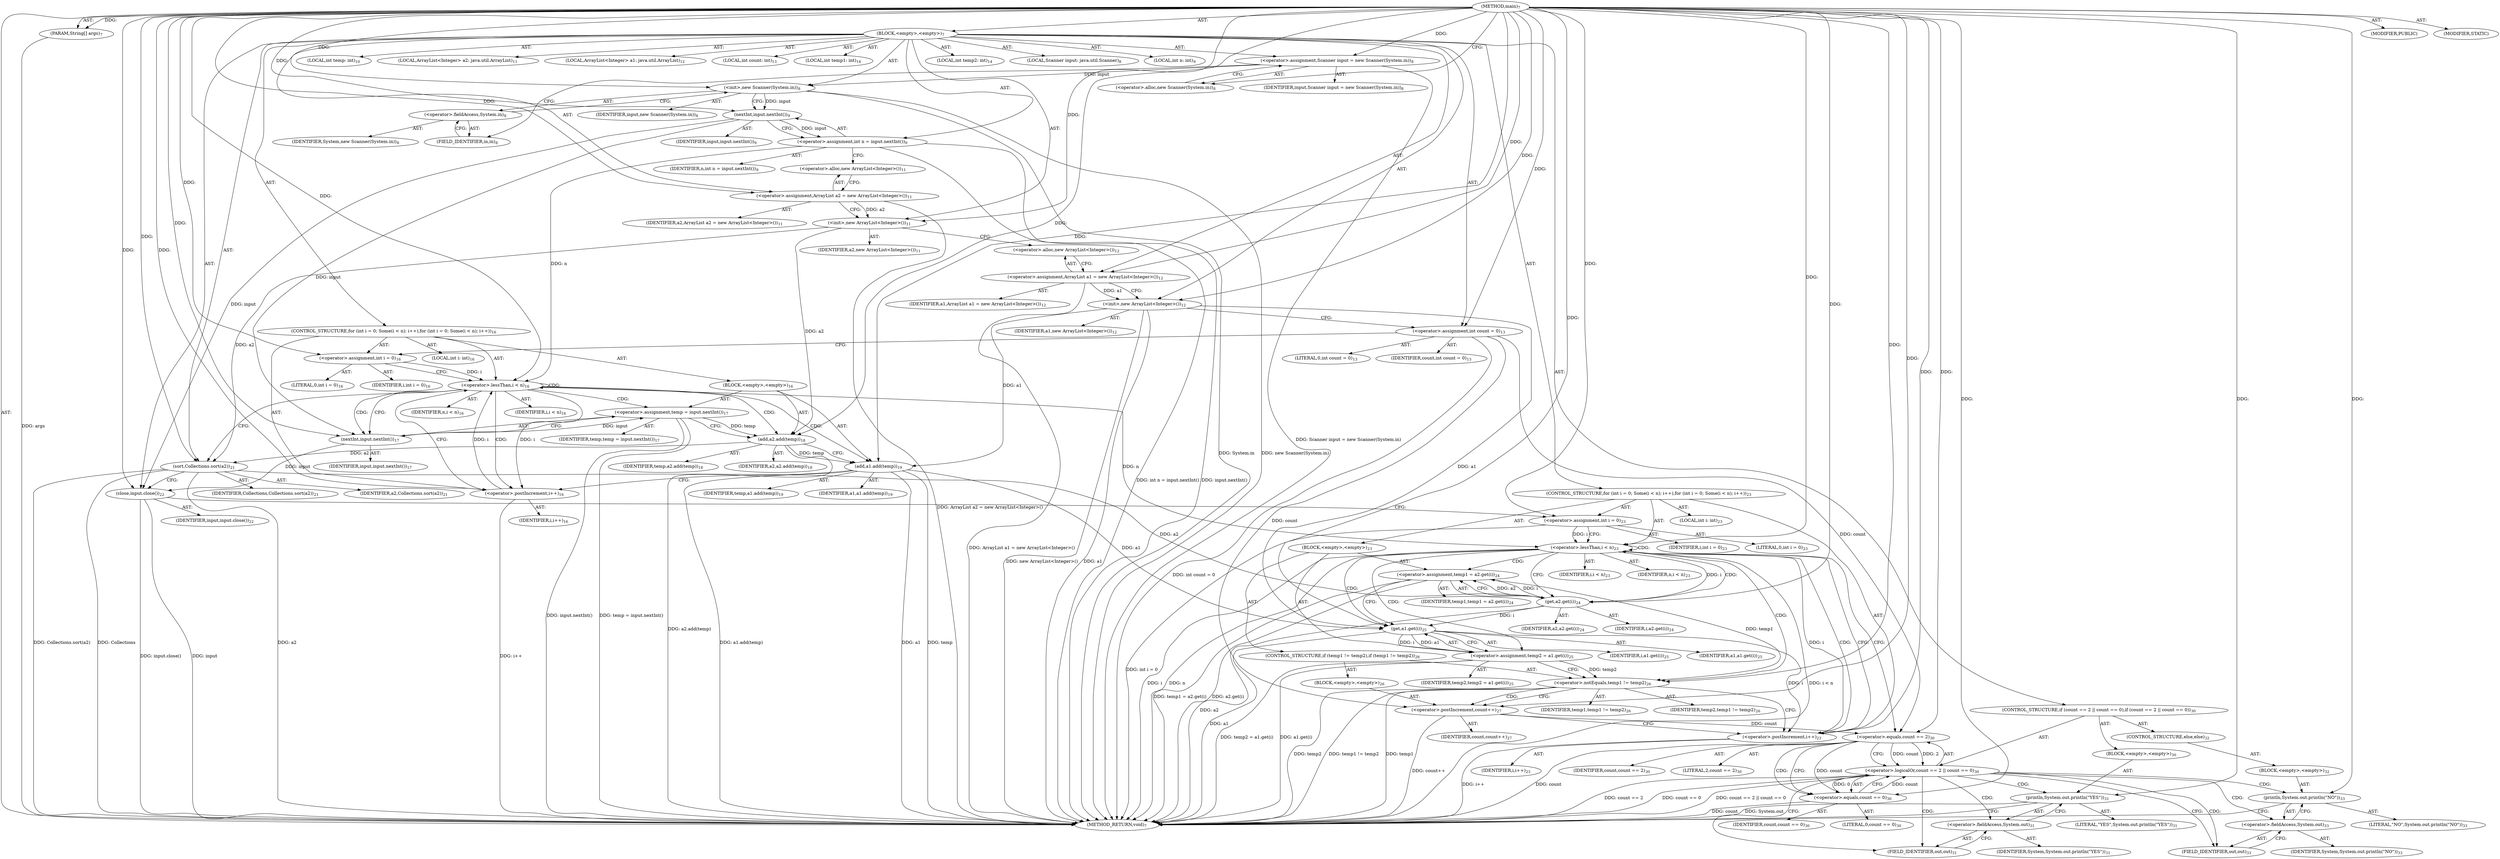 digraph "main" {  
"23" [label = <(METHOD,main)<SUB>7</SUB>> ]
"24" [label = <(PARAM,String[] args)<SUB>7</SUB>> ]
"25" [label = <(BLOCK,&lt;empty&gt;,&lt;empty&gt;)<SUB>7</SUB>> ]
"4" [label = <(LOCAL,Scanner input: java.util.Scanner)<SUB>8</SUB>> ]
"26" [label = <(&lt;operator&gt;.assignment,Scanner input = new Scanner(System.in))<SUB>8</SUB>> ]
"27" [label = <(IDENTIFIER,input,Scanner input = new Scanner(System.in))<SUB>8</SUB>> ]
"28" [label = <(&lt;operator&gt;.alloc,new Scanner(System.in))<SUB>8</SUB>> ]
"29" [label = <(&lt;init&gt;,new Scanner(System.in))<SUB>8</SUB>> ]
"3" [label = <(IDENTIFIER,input,new Scanner(System.in))<SUB>8</SUB>> ]
"30" [label = <(&lt;operator&gt;.fieldAccess,System.in)<SUB>8</SUB>> ]
"31" [label = <(IDENTIFIER,System,new Scanner(System.in))<SUB>8</SUB>> ]
"32" [label = <(FIELD_IDENTIFIER,in,in)<SUB>8</SUB>> ]
"33" [label = <(LOCAL,int n: int)<SUB>9</SUB>> ]
"34" [label = <(&lt;operator&gt;.assignment,int n = input.nextInt())<SUB>9</SUB>> ]
"35" [label = <(IDENTIFIER,n,int n = input.nextInt())<SUB>9</SUB>> ]
"36" [label = <(nextInt,input.nextInt())<SUB>9</SUB>> ]
"37" [label = <(IDENTIFIER,input,input.nextInt())<SUB>9</SUB>> ]
"38" [label = <(LOCAL,int temp: int)<SUB>10</SUB>> ]
"6" [label = <(LOCAL,ArrayList&lt;Integer&gt; a2: java.util.ArrayList)<SUB>11</SUB>> ]
"39" [label = <(&lt;operator&gt;.assignment,ArrayList a2 = new ArrayList&lt;Integer&gt;())<SUB>11</SUB>> ]
"40" [label = <(IDENTIFIER,a2,ArrayList a2 = new ArrayList&lt;Integer&gt;())<SUB>11</SUB>> ]
"41" [label = <(&lt;operator&gt;.alloc,new ArrayList&lt;Integer&gt;())<SUB>11</SUB>> ]
"42" [label = <(&lt;init&gt;,new ArrayList&lt;Integer&gt;())<SUB>11</SUB>> ]
"5" [label = <(IDENTIFIER,a2,new ArrayList&lt;Integer&gt;())<SUB>11</SUB>> ]
"8" [label = <(LOCAL,ArrayList&lt;Integer&gt; a1: java.util.ArrayList)<SUB>12</SUB>> ]
"43" [label = <(&lt;operator&gt;.assignment,ArrayList a1 = new ArrayList&lt;Integer&gt;())<SUB>12</SUB>> ]
"44" [label = <(IDENTIFIER,a1,ArrayList a1 = new ArrayList&lt;Integer&gt;())<SUB>12</SUB>> ]
"45" [label = <(&lt;operator&gt;.alloc,new ArrayList&lt;Integer&gt;())<SUB>12</SUB>> ]
"46" [label = <(&lt;init&gt;,new ArrayList&lt;Integer&gt;())<SUB>12</SUB>> ]
"7" [label = <(IDENTIFIER,a1,new ArrayList&lt;Integer&gt;())<SUB>12</SUB>> ]
"47" [label = <(LOCAL,int count: int)<SUB>13</SUB>> ]
"48" [label = <(&lt;operator&gt;.assignment,int count = 0)<SUB>13</SUB>> ]
"49" [label = <(IDENTIFIER,count,int count = 0)<SUB>13</SUB>> ]
"50" [label = <(LITERAL,0,int count = 0)<SUB>13</SUB>> ]
"51" [label = <(LOCAL,int temp1: int)<SUB>14</SUB>> ]
"52" [label = <(LOCAL,int temp2: int)<SUB>14</SUB>> ]
"53" [label = <(CONTROL_STRUCTURE,for (int i = 0; Some(i &lt; n); i++),for (int i = 0; Some(i &lt; n); i++))<SUB>16</SUB>> ]
"54" [label = <(LOCAL,int i: int)<SUB>16</SUB>> ]
"55" [label = <(&lt;operator&gt;.assignment,int i = 0)<SUB>16</SUB>> ]
"56" [label = <(IDENTIFIER,i,int i = 0)<SUB>16</SUB>> ]
"57" [label = <(LITERAL,0,int i = 0)<SUB>16</SUB>> ]
"58" [label = <(&lt;operator&gt;.lessThan,i &lt; n)<SUB>16</SUB>> ]
"59" [label = <(IDENTIFIER,i,i &lt; n)<SUB>16</SUB>> ]
"60" [label = <(IDENTIFIER,n,i &lt; n)<SUB>16</SUB>> ]
"61" [label = <(&lt;operator&gt;.postIncrement,i++)<SUB>16</SUB>> ]
"62" [label = <(IDENTIFIER,i,i++)<SUB>16</SUB>> ]
"63" [label = <(BLOCK,&lt;empty&gt;,&lt;empty&gt;)<SUB>16</SUB>> ]
"64" [label = <(&lt;operator&gt;.assignment,temp = input.nextInt())<SUB>17</SUB>> ]
"65" [label = <(IDENTIFIER,temp,temp = input.nextInt())<SUB>17</SUB>> ]
"66" [label = <(nextInt,input.nextInt())<SUB>17</SUB>> ]
"67" [label = <(IDENTIFIER,input,input.nextInt())<SUB>17</SUB>> ]
"68" [label = <(add,a2.add(temp))<SUB>18</SUB>> ]
"69" [label = <(IDENTIFIER,a2,a2.add(temp))<SUB>18</SUB>> ]
"70" [label = <(IDENTIFIER,temp,a2.add(temp))<SUB>18</SUB>> ]
"71" [label = <(add,a1.add(temp))<SUB>19</SUB>> ]
"72" [label = <(IDENTIFIER,a1,a1.add(temp))<SUB>19</SUB>> ]
"73" [label = <(IDENTIFIER,temp,a1.add(temp))<SUB>19</SUB>> ]
"74" [label = <(sort,Collections.sort(a2))<SUB>21</SUB>> ]
"75" [label = <(IDENTIFIER,Collections,Collections.sort(a2))<SUB>21</SUB>> ]
"76" [label = <(IDENTIFIER,a2,Collections.sort(a2))<SUB>21</SUB>> ]
"77" [label = <(close,input.close())<SUB>22</SUB>> ]
"78" [label = <(IDENTIFIER,input,input.close())<SUB>22</SUB>> ]
"79" [label = <(CONTROL_STRUCTURE,for (int i = 0; Some(i &lt; n); i++),for (int i = 0; Some(i &lt; n); i++))<SUB>23</SUB>> ]
"80" [label = <(LOCAL,int i: int)<SUB>23</SUB>> ]
"81" [label = <(&lt;operator&gt;.assignment,int i = 0)<SUB>23</SUB>> ]
"82" [label = <(IDENTIFIER,i,int i = 0)<SUB>23</SUB>> ]
"83" [label = <(LITERAL,0,int i = 0)<SUB>23</SUB>> ]
"84" [label = <(&lt;operator&gt;.lessThan,i &lt; n)<SUB>23</SUB>> ]
"85" [label = <(IDENTIFIER,i,i &lt; n)<SUB>23</SUB>> ]
"86" [label = <(IDENTIFIER,n,i &lt; n)<SUB>23</SUB>> ]
"87" [label = <(&lt;operator&gt;.postIncrement,i++)<SUB>23</SUB>> ]
"88" [label = <(IDENTIFIER,i,i++)<SUB>23</SUB>> ]
"89" [label = <(BLOCK,&lt;empty&gt;,&lt;empty&gt;)<SUB>23</SUB>> ]
"90" [label = <(&lt;operator&gt;.assignment,temp1 = a2.get(i))<SUB>24</SUB>> ]
"91" [label = <(IDENTIFIER,temp1,temp1 = a2.get(i))<SUB>24</SUB>> ]
"92" [label = <(get,a2.get(i))<SUB>24</SUB>> ]
"93" [label = <(IDENTIFIER,a2,a2.get(i))<SUB>24</SUB>> ]
"94" [label = <(IDENTIFIER,i,a2.get(i))<SUB>24</SUB>> ]
"95" [label = <(&lt;operator&gt;.assignment,temp2 = a1.get(i))<SUB>25</SUB>> ]
"96" [label = <(IDENTIFIER,temp2,temp2 = a1.get(i))<SUB>25</SUB>> ]
"97" [label = <(get,a1.get(i))<SUB>25</SUB>> ]
"98" [label = <(IDENTIFIER,a1,a1.get(i))<SUB>25</SUB>> ]
"99" [label = <(IDENTIFIER,i,a1.get(i))<SUB>25</SUB>> ]
"100" [label = <(CONTROL_STRUCTURE,if (temp1 != temp2),if (temp1 != temp2))<SUB>26</SUB>> ]
"101" [label = <(&lt;operator&gt;.notEquals,temp1 != temp2)<SUB>26</SUB>> ]
"102" [label = <(IDENTIFIER,temp1,temp1 != temp2)<SUB>26</SUB>> ]
"103" [label = <(IDENTIFIER,temp2,temp1 != temp2)<SUB>26</SUB>> ]
"104" [label = <(BLOCK,&lt;empty&gt;,&lt;empty&gt;)<SUB>26</SUB>> ]
"105" [label = <(&lt;operator&gt;.postIncrement,count++)<SUB>27</SUB>> ]
"106" [label = <(IDENTIFIER,count,count++)<SUB>27</SUB>> ]
"107" [label = <(CONTROL_STRUCTURE,if (count == 2 || count == 0),if (count == 2 || count == 0))<SUB>30</SUB>> ]
"108" [label = <(&lt;operator&gt;.logicalOr,count == 2 || count == 0)<SUB>30</SUB>> ]
"109" [label = <(&lt;operator&gt;.equals,count == 2)<SUB>30</SUB>> ]
"110" [label = <(IDENTIFIER,count,count == 2)<SUB>30</SUB>> ]
"111" [label = <(LITERAL,2,count == 2)<SUB>30</SUB>> ]
"112" [label = <(&lt;operator&gt;.equals,count == 0)<SUB>30</SUB>> ]
"113" [label = <(IDENTIFIER,count,count == 0)<SUB>30</SUB>> ]
"114" [label = <(LITERAL,0,count == 0)<SUB>30</SUB>> ]
"115" [label = <(BLOCK,&lt;empty&gt;,&lt;empty&gt;)<SUB>30</SUB>> ]
"116" [label = <(println,System.out.println(&quot;YES&quot;))<SUB>31</SUB>> ]
"117" [label = <(&lt;operator&gt;.fieldAccess,System.out)<SUB>31</SUB>> ]
"118" [label = <(IDENTIFIER,System,System.out.println(&quot;YES&quot;))<SUB>31</SUB>> ]
"119" [label = <(FIELD_IDENTIFIER,out,out)<SUB>31</SUB>> ]
"120" [label = <(LITERAL,&quot;YES&quot;,System.out.println(&quot;YES&quot;))<SUB>31</SUB>> ]
"121" [label = <(CONTROL_STRUCTURE,else,else)<SUB>32</SUB>> ]
"122" [label = <(BLOCK,&lt;empty&gt;,&lt;empty&gt;)<SUB>32</SUB>> ]
"123" [label = <(println,System.out.println(&quot;NO&quot;))<SUB>33</SUB>> ]
"124" [label = <(&lt;operator&gt;.fieldAccess,System.out)<SUB>33</SUB>> ]
"125" [label = <(IDENTIFIER,System,System.out.println(&quot;NO&quot;))<SUB>33</SUB>> ]
"126" [label = <(FIELD_IDENTIFIER,out,out)<SUB>33</SUB>> ]
"127" [label = <(LITERAL,&quot;NO&quot;,System.out.println(&quot;NO&quot;))<SUB>33</SUB>> ]
"128" [label = <(MODIFIER,PUBLIC)> ]
"129" [label = <(MODIFIER,STATIC)> ]
"130" [label = <(METHOD_RETURN,void)<SUB>7</SUB>> ]
  "23" -> "24"  [ label = "AST: "] 
  "23" -> "25"  [ label = "AST: "] 
  "23" -> "128"  [ label = "AST: "] 
  "23" -> "129"  [ label = "AST: "] 
  "23" -> "130"  [ label = "AST: "] 
  "25" -> "4"  [ label = "AST: "] 
  "25" -> "26"  [ label = "AST: "] 
  "25" -> "29"  [ label = "AST: "] 
  "25" -> "33"  [ label = "AST: "] 
  "25" -> "34"  [ label = "AST: "] 
  "25" -> "38"  [ label = "AST: "] 
  "25" -> "6"  [ label = "AST: "] 
  "25" -> "39"  [ label = "AST: "] 
  "25" -> "42"  [ label = "AST: "] 
  "25" -> "8"  [ label = "AST: "] 
  "25" -> "43"  [ label = "AST: "] 
  "25" -> "46"  [ label = "AST: "] 
  "25" -> "47"  [ label = "AST: "] 
  "25" -> "48"  [ label = "AST: "] 
  "25" -> "51"  [ label = "AST: "] 
  "25" -> "52"  [ label = "AST: "] 
  "25" -> "53"  [ label = "AST: "] 
  "25" -> "74"  [ label = "AST: "] 
  "25" -> "77"  [ label = "AST: "] 
  "25" -> "79"  [ label = "AST: "] 
  "25" -> "107"  [ label = "AST: "] 
  "26" -> "27"  [ label = "AST: "] 
  "26" -> "28"  [ label = "AST: "] 
  "29" -> "3"  [ label = "AST: "] 
  "29" -> "30"  [ label = "AST: "] 
  "30" -> "31"  [ label = "AST: "] 
  "30" -> "32"  [ label = "AST: "] 
  "34" -> "35"  [ label = "AST: "] 
  "34" -> "36"  [ label = "AST: "] 
  "36" -> "37"  [ label = "AST: "] 
  "39" -> "40"  [ label = "AST: "] 
  "39" -> "41"  [ label = "AST: "] 
  "42" -> "5"  [ label = "AST: "] 
  "43" -> "44"  [ label = "AST: "] 
  "43" -> "45"  [ label = "AST: "] 
  "46" -> "7"  [ label = "AST: "] 
  "48" -> "49"  [ label = "AST: "] 
  "48" -> "50"  [ label = "AST: "] 
  "53" -> "54"  [ label = "AST: "] 
  "53" -> "55"  [ label = "AST: "] 
  "53" -> "58"  [ label = "AST: "] 
  "53" -> "61"  [ label = "AST: "] 
  "53" -> "63"  [ label = "AST: "] 
  "55" -> "56"  [ label = "AST: "] 
  "55" -> "57"  [ label = "AST: "] 
  "58" -> "59"  [ label = "AST: "] 
  "58" -> "60"  [ label = "AST: "] 
  "61" -> "62"  [ label = "AST: "] 
  "63" -> "64"  [ label = "AST: "] 
  "63" -> "68"  [ label = "AST: "] 
  "63" -> "71"  [ label = "AST: "] 
  "64" -> "65"  [ label = "AST: "] 
  "64" -> "66"  [ label = "AST: "] 
  "66" -> "67"  [ label = "AST: "] 
  "68" -> "69"  [ label = "AST: "] 
  "68" -> "70"  [ label = "AST: "] 
  "71" -> "72"  [ label = "AST: "] 
  "71" -> "73"  [ label = "AST: "] 
  "74" -> "75"  [ label = "AST: "] 
  "74" -> "76"  [ label = "AST: "] 
  "77" -> "78"  [ label = "AST: "] 
  "79" -> "80"  [ label = "AST: "] 
  "79" -> "81"  [ label = "AST: "] 
  "79" -> "84"  [ label = "AST: "] 
  "79" -> "87"  [ label = "AST: "] 
  "79" -> "89"  [ label = "AST: "] 
  "81" -> "82"  [ label = "AST: "] 
  "81" -> "83"  [ label = "AST: "] 
  "84" -> "85"  [ label = "AST: "] 
  "84" -> "86"  [ label = "AST: "] 
  "87" -> "88"  [ label = "AST: "] 
  "89" -> "90"  [ label = "AST: "] 
  "89" -> "95"  [ label = "AST: "] 
  "89" -> "100"  [ label = "AST: "] 
  "90" -> "91"  [ label = "AST: "] 
  "90" -> "92"  [ label = "AST: "] 
  "92" -> "93"  [ label = "AST: "] 
  "92" -> "94"  [ label = "AST: "] 
  "95" -> "96"  [ label = "AST: "] 
  "95" -> "97"  [ label = "AST: "] 
  "97" -> "98"  [ label = "AST: "] 
  "97" -> "99"  [ label = "AST: "] 
  "100" -> "101"  [ label = "AST: "] 
  "100" -> "104"  [ label = "AST: "] 
  "101" -> "102"  [ label = "AST: "] 
  "101" -> "103"  [ label = "AST: "] 
  "104" -> "105"  [ label = "AST: "] 
  "105" -> "106"  [ label = "AST: "] 
  "107" -> "108"  [ label = "AST: "] 
  "107" -> "115"  [ label = "AST: "] 
  "107" -> "121"  [ label = "AST: "] 
  "108" -> "109"  [ label = "AST: "] 
  "108" -> "112"  [ label = "AST: "] 
  "109" -> "110"  [ label = "AST: "] 
  "109" -> "111"  [ label = "AST: "] 
  "112" -> "113"  [ label = "AST: "] 
  "112" -> "114"  [ label = "AST: "] 
  "115" -> "116"  [ label = "AST: "] 
  "116" -> "117"  [ label = "AST: "] 
  "116" -> "120"  [ label = "AST: "] 
  "117" -> "118"  [ label = "AST: "] 
  "117" -> "119"  [ label = "AST: "] 
  "121" -> "122"  [ label = "AST: "] 
  "122" -> "123"  [ label = "AST: "] 
  "123" -> "124"  [ label = "AST: "] 
  "123" -> "127"  [ label = "AST: "] 
  "124" -> "125"  [ label = "AST: "] 
  "124" -> "126"  [ label = "AST: "] 
  "26" -> "32"  [ label = "CFG: "] 
  "29" -> "36"  [ label = "CFG: "] 
  "34" -> "41"  [ label = "CFG: "] 
  "39" -> "42"  [ label = "CFG: "] 
  "42" -> "45"  [ label = "CFG: "] 
  "43" -> "46"  [ label = "CFG: "] 
  "46" -> "48"  [ label = "CFG: "] 
  "48" -> "55"  [ label = "CFG: "] 
  "74" -> "77"  [ label = "CFG: "] 
  "77" -> "81"  [ label = "CFG: "] 
  "28" -> "26"  [ label = "CFG: "] 
  "30" -> "29"  [ label = "CFG: "] 
  "36" -> "34"  [ label = "CFG: "] 
  "41" -> "39"  [ label = "CFG: "] 
  "45" -> "43"  [ label = "CFG: "] 
  "55" -> "58"  [ label = "CFG: "] 
  "58" -> "66"  [ label = "CFG: "] 
  "58" -> "74"  [ label = "CFG: "] 
  "61" -> "58"  [ label = "CFG: "] 
  "81" -> "84"  [ label = "CFG: "] 
  "84" -> "92"  [ label = "CFG: "] 
  "84" -> "109"  [ label = "CFG: "] 
  "87" -> "84"  [ label = "CFG: "] 
  "108" -> "119"  [ label = "CFG: "] 
  "108" -> "126"  [ label = "CFG: "] 
  "32" -> "30"  [ label = "CFG: "] 
  "64" -> "68"  [ label = "CFG: "] 
  "68" -> "71"  [ label = "CFG: "] 
  "71" -> "61"  [ label = "CFG: "] 
  "90" -> "97"  [ label = "CFG: "] 
  "95" -> "101"  [ label = "CFG: "] 
  "109" -> "108"  [ label = "CFG: "] 
  "109" -> "112"  [ label = "CFG: "] 
  "112" -> "108"  [ label = "CFG: "] 
  "116" -> "130"  [ label = "CFG: "] 
  "66" -> "64"  [ label = "CFG: "] 
  "92" -> "90"  [ label = "CFG: "] 
  "97" -> "95"  [ label = "CFG: "] 
  "101" -> "105"  [ label = "CFG: "] 
  "101" -> "87"  [ label = "CFG: "] 
  "117" -> "116"  [ label = "CFG: "] 
  "123" -> "130"  [ label = "CFG: "] 
  "105" -> "87"  [ label = "CFG: "] 
  "119" -> "117"  [ label = "CFG: "] 
  "124" -> "123"  [ label = "CFG: "] 
  "126" -> "124"  [ label = "CFG: "] 
  "23" -> "28"  [ label = "CFG: "] 
  "24" -> "130"  [ label = "DDG: args"] 
  "26" -> "130"  [ label = "DDG: Scanner input = new Scanner(System.in)"] 
  "29" -> "130"  [ label = "DDG: System.in"] 
  "29" -> "130"  [ label = "DDG: new Scanner(System.in)"] 
  "34" -> "130"  [ label = "DDG: input.nextInt()"] 
  "34" -> "130"  [ label = "DDG: int n = input.nextInt()"] 
  "39" -> "130"  [ label = "DDG: ArrayList a2 = new ArrayList&lt;Integer&gt;()"] 
  "43" -> "130"  [ label = "DDG: ArrayList a1 = new ArrayList&lt;Integer&gt;()"] 
  "46" -> "130"  [ label = "DDG: a1"] 
  "46" -> "130"  [ label = "DDG: new ArrayList&lt;Integer&gt;()"] 
  "48" -> "130"  [ label = "DDG: int count = 0"] 
  "74" -> "130"  [ label = "DDG: a2"] 
  "74" -> "130"  [ label = "DDG: Collections.sort(a2)"] 
  "77" -> "130"  [ label = "DDG: input"] 
  "77" -> "130"  [ label = "DDG: input.close()"] 
  "81" -> "130"  [ label = "DDG: int i = 0"] 
  "84" -> "130"  [ label = "DDG: i"] 
  "84" -> "130"  [ label = "DDG: n"] 
  "84" -> "130"  [ label = "DDG: i &lt; n"] 
  "109" -> "130"  [ label = "DDG: count"] 
  "108" -> "130"  [ label = "DDG: count == 2"] 
  "112" -> "130"  [ label = "DDG: count"] 
  "108" -> "130"  [ label = "DDG: count == 0"] 
  "108" -> "130"  [ label = "DDG: count == 2 || count == 0"] 
  "116" -> "130"  [ label = "DDG: System.out"] 
  "92" -> "130"  [ label = "DDG: a2"] 
  "90" -> "130"  [ label = "DDG: a2.get(i)"] 
  "90" -> "130"  [ label = "DDG: temp1 = a2.get(i)"] 
  "97" -> "130"  [ label = "DDG: a1"] 
  "95" -> "130"  [ label = "DDG: a1.get(i)"] 
  "95" -> "130"  [ label = "DDG: temp2 = a1.get(i)"] 
  "101" -> "130"  [ label = "DDG: temp1"] 
  "101" -> "130"  [ label = "DDG: temp2"] 
  "101" -> "130"  [ label = "DDG: temp1 != temp2"] 
  "105" -> "130"  [ label = "DDG: count++"] 
  "87" -> "130"  [ label = "DDG: i++"] 
  "64" -> "130"  [ label = "DDG: input.nextInt()"] 
  "64" -> "130"  [ label = "DDG: temp = input.nextInt()"] 
  "68" -> "130"  [ label = "DDG: a2.add(temp)"] 
  "71" -> "130"  [ label = "DDG: a1"] 
  "71" -> "130"  [ label = "DDG: temp"] 
  "71" -> "130"  [ label = "DDG: a1.add(temp)"] 
  "61" -> "130"  [ label = "DDG: i++"] 
  "74" -> "130"  [ label = "DDG: Collections"] 
  "23" -> "24"  [ label = "DDG: "] 
  "23" -> "26"  [ label = "DDG: "] 
  "36" -> "34"  [ label = "DDG: input"] 
  "23" -> "39"  [ label = "DDG: "] 
  "23" -> "43"  [ label = "DDG: "] 
  "23" -> "48"  [ label = "DDG: "] 
  "26" -> "29"  [ label = "DDG: input"] 
  "23" -> "29"  [ label = "DDG: "] 
  "39" -> "42"  [ label = "DDG: a2"] 
  "23" -> "42"  [ label = "DDG: "] 
  "43" -> "46"  [ label = "DDG: a1"] 
  "23" -> "46"  [ label = "DDG: "] 
  "23" -> "55"  [ label = "DDG: "] 
  "23" -> "74"  [ label = "DDG: "] 
  "42" -> "74"  [ label = "DDG: a2"] 
  "68" -> "74"  [ label = "DDG: a2"] 
  "36" -> "77"  [ label = "DDG: input"] 
  "66" -> "77"  [ label = "DDG: input"] 
  "23" -> "77"  [ label = "DDG: "] 
  "23" -> "81"  [ label = "DDG: "] 
  "29" -> "36"  [ label = "DDG: input"] 
  "23" -> "36"  [ label = "DDG: "] 
  "55" -> "58"  [ label = "DDG: i"] 
  "61" -> "58"  [ label = "DDG: i"] 
  "23" -> "58"  [ label = "DDG: "] 
  "34" -> "58"  [ label = "DDG: n"] 
  "58" -> "61"  [ label = "DDG: i"] 
  "23" -> "61"  [ label = "DDG: "] 
  "66" -> "64"  [ label = "DDG: input"] 
  "81" -> "84"  [ label = "DDG: i"] 
  "87" -> "84"  [ label = "DDG: i"] 
  "23" -> "84"  [ label = "DDG: "] 
  "58" -> "84"  [ label = "DDG: n"] 
  "97" -> "87"  [ label = "DDG: i"] 
  "23" -> "87"  [ label = "DDG: "] 
  "92" -> "90"  [ label = "DDG: a2"] 
  "92" -> "90"  [ label = "DDG: i"] 
  "97" -> "95"  [ label = "DDG: a1"] 
  "97" -> "95"  [ label = "DDG: i"] 
  "109" -> "108"  [ label = "DDG: count"] 
  "109" -> "108"  [ label = "DDG: 2"] 
  "112" -> "108"  [ label = "DDG: count"] 
  "112" -> "108"  [ label = "DDG: 0"] 
  "42" -> "68"  [ label = "DDG: a2"] 
  "23" -> "68"  [ label = "DDG: "] 
  "64" -> "68"  [ label = "DDG: temp"] 
  "46" -> "71"  [ label = "DDG: a1"] 
  "23" -> "71"  [ label = "DDG: "] 
  "68" -> "71"  [ label = "DDG: temp"] 
  "48" -> "109"  [ label = "DDG: count"] 
  "105" -> "109"  [ label = "DDG: count"] 
  "23" -> "109"  [ label = "DDG: "] 
  "109" -> "112"  [ label = "DDG: count"] 
  "23" -> "112"  [ label = "DDG: "] 
  "23" -> "116"  [ label = "DDG: "] 
  "36" -> "66"  [ label = "DDG: input"] 
  "23" -> "66"  [ label = "DDG: "] 
  "74" -> "92"  [ label = "DDG: a2"] 
  "23" -> "92"  [ label = "DDG: "] 
  "84" -> "92"  [ label = "DDG: i"] 
  "46" -> "97"  [ label = "DDG: a1"] 
  "71" -> "97"  [ label = "DDG: a1"] 
  "23" -> "97"  [ label = "DDG: "] 
  "92" -> "97"  [ label = "DDG: i"] 
  "90" -> "101"  [ label = "DDG: temp1"] 
  "23" -> "101"  [ label = "DDG: "] 
  "95" -> "101"  [ label = "DDG: temp2"] 
  "23" -> "123"  [ label = "DDG: "] 
  "48" -> "105"  [ label = "DDG: count"] 
  "23" -> "105"  [ label = "DDG: "] 
  "58" -> "68"  [ label = "CDG: "] 
  "58" -> "64"  [ label = "CDG: "] 
  "58" -> "66"  [ label = "CDG: "] 
  "58" -> "58"  [ label = "CDG: "] 
  "58" -> "61"  [ label = "CDG: "] 
  "58" -> "71"  [ label = "CDG: "] 
  "84" -> "84"  [ label = "CDG: "] 
  "84" -> "95"  [ label = "CDG: "] 
  "84" -> "92"  [ label = "CDG: "] 
  "84" -> "87"  [ label = "CDG: "] 
  "84" -> "97"  [ label = "CDG: "] 
  "84" -> "101"  [ label = "CDG: "] 
  "84" -> "90"  [ label = "CDG: "] 
  "108" -> "116"  [ label = "CDG: "] 
  "108" -> "119"  [ label = "CDG: "] 
  "108" -> "123"  [ label = "CDG: "] 
  "108" -> "126"  [ label = "CDG: "] 
  "108" -> "117"  [ label = "CDG: "] 
  "108" -> "124"  [ label = "CDG: "] 
  "109" -> "112"  [ label = "CDG: "] 
  "101" -> "105"  [ label = "CDG: "] 
}
